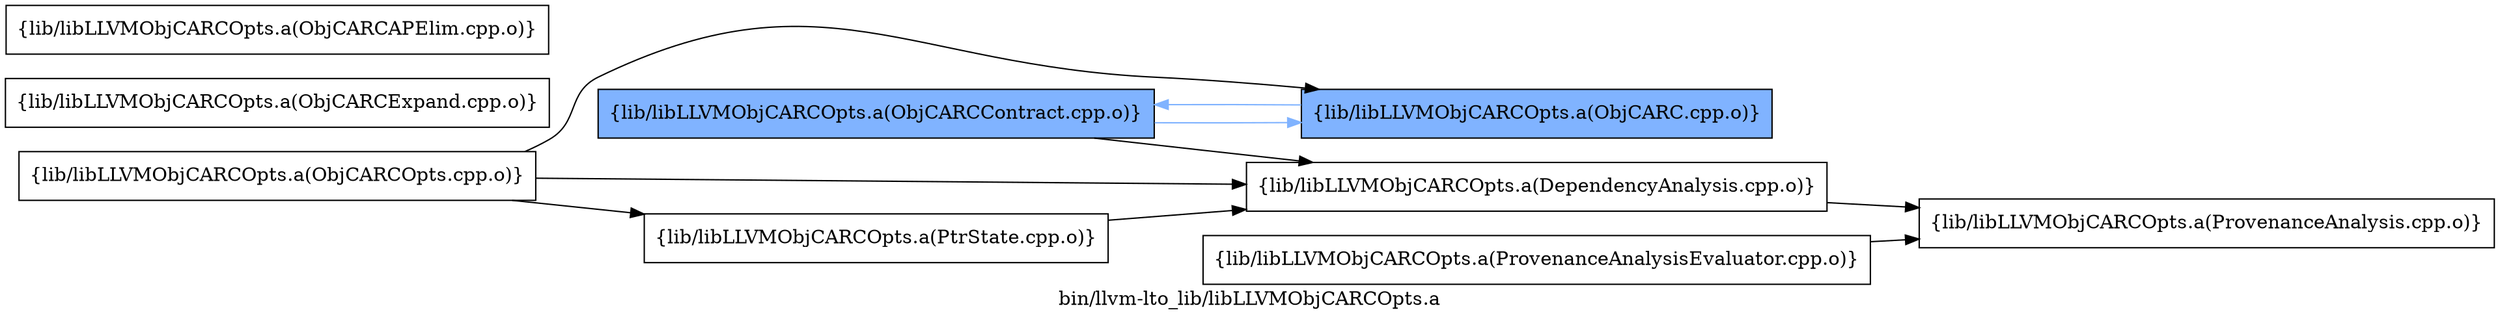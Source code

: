 digraph "bin/llvm-lto_lib/libLLVMObjCARCOpts.a" {
	label="bin/llvm-lto_lib/libLLVMObjCARCOpts.a";
	rankdir=LR;
	{ rank=same; Node0x55b14d5d04d8;  }
	{ rank=same; Node0x55b14d5d18d8; Node0x55b14d5d0bb8;  }

	Node0x55b14d5d04d8 [shape=record,shape=box,group=1,style=filled,fillcolor="0.600000 0.5 1",label="{lib/libLLVMObjCARCOpts.a(ObjCARCContract.cpp.o)}"];
	Node0x55b14d5d04d8 -> Node0x55b14d5d18d8[color="0.600000 0.5 1"];
	Node0x55b14d5d04d8 -> Node0x55b14d5d0bb8;
	Node0x55b14d5d1068 [shape=record,shape=box,group=0,label="{lib/libLLVMObjCARCOpts.a(ObjCARCOpts.cpp.o)}"];
	Node0x55b14d5d1068 -> Node0x55b14d5d18d8;
	Node0x55b14d5d1068 -> Node0x55b14d5d0bb8;
	Node0x55b14d5d1068 -> Node0x55b14d5ba318;
	Node0x55b14d5d2058 [shape=record,shape=box,group=0,label="{lib/libLLVMObjCARCOpts.a(ObjCARCExpand.cpp.o)}"];
	Node0x55b14d5cfd58 [shape=record,shape=box,group=0,label="{lib/libLLVMObjCARCOpts.a(ObjCARCAPElim.cpp.o)}"];
	Node0x55b14d5d18d8 [shape=record,shape=box,group=1,style=filled,fillcolor="0.600000 0.5 1",label="{lib/libLLVMObjCARCOpts.a(ObjCARC.cpp.o)}"];
	Node0x55b14d5d18d8 -> Node0x55b14d5d04d8[color="0.600000 0.5 1"];
	Node0x55b14d5d0bb8 [shape=record,shape=box,group=0,label="{lib/libLLVMObjCARCOpts.a(DependencyAnalysis.cpp.o)}"];
	Node0x55b14d5d0bb8 -> Node0x55b14d5ceb88;
	Node0x55b14d5ba318 [shape=record,shape=box,group=0,label="{lib/libLLVMObjCARCOpts.a(PtrState.cpp.o)}"];
	Node0x55b14d5ba318 -> Node0x55b14d5d0bb8;
	Node0x55b14d5ceb88 [shape=record,shape=box,group=0,label="{lib/libLLVMObjCARCOpts.a(ProvenanceAnalysis.cpp.o)}"];
	Node0x55b14d5ba098 [shape=record,shape=box,group=0,label="{lib/libLLVMObjCARCOpts.a(ProvenanceAnalysisEvaluator.cpp.o)}"];
	Node0x55b14d5ba098 -> Node0x55b14d5ceb88;
}
